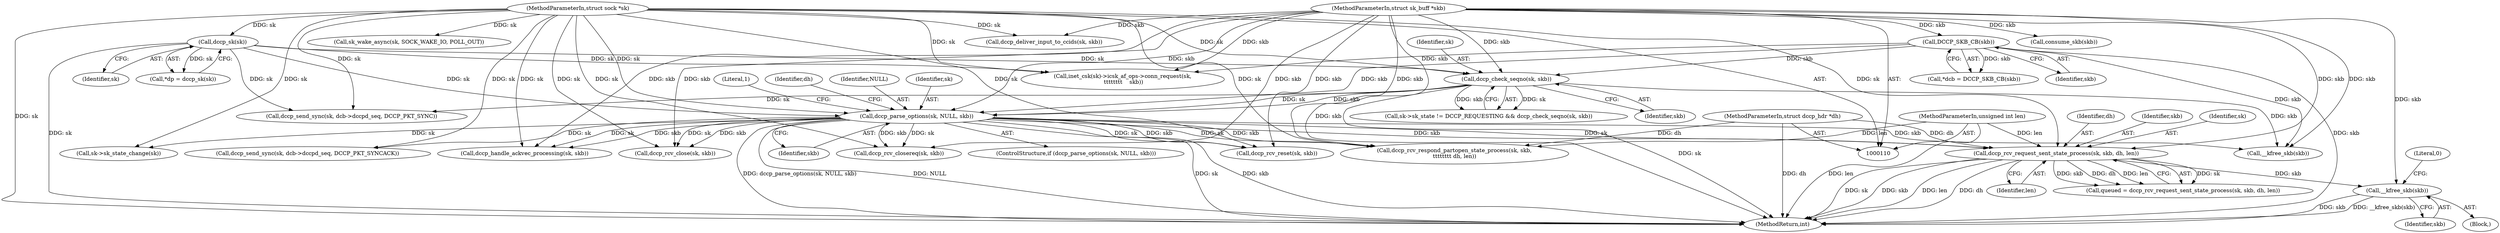 digraph "0_linux_5edabca9d4cff7f1f2b68f0bac55ef99d9798ba4@API" {
"1000314" [label="(Call,__kfree_skb(skb))"];
"1000303" [label="(Call,dccp_rcv_request_sent_state_process(sk, skb, dh, len))"];
"1000247" [label="(Call,dccp_parse_options(sk, NULL, skb))"];
"1000198" [label="(Call,dccp_check_seqno(sk, skb))"];
"1000119" [label="(Call,dccp_sk(sk))"];
"1000111" [label="(MethodParameterIn,struct sock *sk)"];
"1000124" [label="(Call,DCCP_SKB_CB(skb))"];
"1000112" [label="(MethodParameterIn,struct sk_buff *skb)"];
"1000113" [label="(MethodParameterIn,struct dccp_hdr *dh)"];
"1000114" [label="(MethodParameterIn,unsigned int len)"];
"1000200" [label="(Identifier,skb)"];
"1000317" [label="(Literal,0)"];
"1000113" [label="(MethodParameterIn,struct dccp_hdr *dh)"];
"1000322" [label="(Call,dccp_deliver_input_to_ccids(sk, skb))"];
"1000124" [label="(Call,DCCP_SKB_CB(skb))"];
"1000256" [label="(Identifier,dh)"];
"1000198" [label="(Call,dccp_check_seqno(sk, skb))"];
"1000119" [label="(Call,dccp_sk(sk))"];
"1000303" [label="(Call,dccp_rcv_request_sent_state_process(sk, skb, dh, len))"];
"1000383" [label="(MethodReturn,int)"];
"1000319" [label="(Call,dccp_handle_ackvec_processing(sk, skb))"];
"1000246" [label="(ControlStructure,if (dccp_parse_options(sk, NULL, skb)))"];
"1000158" [label="(Call,consume_skb(skb))"];
"1000249" [label="(Identifier,NULL)"];
"1000120" [label="(Identifier,sk)"];
"1000367" [label="(Call,dccp_send_sync(sk, dcb->dccpd_seq, DCCP_PKT_SYNCACK))"];
"1000306" [label="(Identifier,dh)"];
"1000239" [label="(Call,dccp_send_sync(sk, dcb->dccpd_seq, DCCP_PKT_SYNC))"];
"1000305" [label="(Identifier,skb)"];
"1000111" [label="(MethodParameterIn,struct sock *sk)"];
"1000192" [label="(Call,sk->sk_state != DCCP_REQUESTING && dccp_check_seqno(sk, skb))"];
"1000307" [label="(Identifier,len)"];
"1000247" [label="(Call,dccp_parse_options(sk, NULL, skb))"];
"1000117" [label="(Call,*dp = dccp_sk(sk))"];
"1000289" [label="(Call,dccp_rcv_close(sk, skb))"];
"1000353" [label="(Call,sk_wake_async(sk, SOCK_WAKE_IO, POLL_OUT))"];
"1000315" [label="(Identifier,skb)"];
"1000379" [label="(Call,__kfree_skb(skb))"];
"1000260" [label="(Call,dccp_rcv_reset(sk, skb))"];
"1000250" [label="(Identifier,skb)"];
"1000122" [label="(Call,*dcb = DCCP_SKB_CB(skb))"];
"1000301" [label="(Call,queued = dccp_rcv_request_sent_state_process(sk, skb, dh, len))"];
"1000125" [label="(Identifier,skb)"];
"1000248" [label="(Identifier,sk)"];
"1000199" [label="(Identifier,sk)"];
"1000114" [label="(MethodParameterIn,unsigned int len)"];
"1000351" [label="(Call,sk->sk_state_change(sk))"];
"1000112" [label="(MethodParameterIn,struct sk_buff *skb)"];
"1000274" [label="(Call,dccp_rcv_closereq(sk, skb))"];
"1000299" [label="(Block,)"];
"1000314" [label="(Call,__kfree_skb(skb))"];
"1000252" [label="(Literal,1)"];
"1000328" [label="(Call,dccp_rcv_respond_partopen_state_process(sk, skb,\n\t\t\t\t\t\t\t\t dh, len))"];
"1000152" [label="(Call,inet_csk(sk)->icsk_af_ops->conn_request(sk,\n \t\t\t\t\t\t\t\t    skb))"];
"1000304" [label="(Identifier,sk)"];
"1000314" -> "1000299"  [label="AST: "];
"1000314" -> "1000315"  [label="CFG: "];
"1000315" -> "1000314"  [label="AST: "];
"1000317" -> "1000314"  [label="CFG: "];
"1000314" -> "1000383"  [label="DDG: skb"];
"1000314" -> "1000383"  [label="DDG: __kfree_skb(skb)"];
"1000303" -> "1000314"  [label="DDG: skb"];
"1000112" -> "1000314"  [label="DDG: skb"];
"1000303" -> "1000301"  [label="AST: "];
"1000303" -> "1000307"  [label="CFG: "];
"1000304" -> "1000303"  [label="AST: "];
"1000305" -> "1000303"  [label="AST: "];
"1000306" -> "1000303"  [label="AST: "];
"1000307" -> "1000303"  [label="AST: "];
"1000301" -> "1000303"  [label="CFG: "];
"1000303" -> "1000383"  [label="DDG: sk"];
"1000303" -> "1000383"  [label="DDG: skb"];
"1000303" -> "1000383"  [label="DDG: len"];
"1000303" -> "1000383"  [label="DDG: dh"];
"1000303" -> "1000301"  [label="DDG: sk"];
"1000303" -> "1000301"  [label="DDG: skb"];
"1000303" -> "1000301"  [label="DDG: dh"];
"1000303" -> "1000301"  [label="DDG: len"];
"1000247" -> "1000303"  [label="DDG: sk"];
"1000247" -> "1000303"  [label="DDG: skb"];
"1000111" -> "1000303"  [label="DDG: sk"];
"1000112" -> "1000303"  [label="DDG: skb"];
"1000113" -> "1000303"  [label="DDG: dh"];
"1000114" -> "1000303"  [label="DDG: len"];
"1000247" -> "1000246"  [label="AST: "];
"1000247" -> "1000250"  [label="CFG: "];
"1000248" -> "1000247"  [label="AST: "];
"1000249" -> "1000247"  [label="AST: "];
"1000250" -> "1000247"  [label="AST: "];
"1000252" -> "1000247"  [label="CFG: "];
"1000256" -> "1000247"  [label="CFG: "];
"1000247" -> "1000383"  [label="DDG: sk"];
"1000247" -> "1000383"  [label="DDG: skb"];
"1000247" -> "1000383"  [label="DDG: dccp_parse_options(sk, NULL, skb)"];
"1000247" -> "1000383"  [label="DDG: NULL"];
"1000198" -> "1000247"  [label="DDG: sk"];
"1000198" -> "1000247"  [label="DDG: skb"];
"1000119" -> "1000247"  [label="DDG: sk"];
"1000111" -> "1000247"  [label="DDG: sk"];
"1000124" -> "1000247"  [label="DDG: skb"];
"1000112" -> "1000247"  [label="DDG: skb"];
"1000247" -> "1000260"  [label="DDG: sk"];
"1000247" -> "1000260"  [label="DDG: skb"];
"1000247" -> "1000274"  [label="DDG: sk"];
"1000247" -> "1000274"  [label="DDG: skb"];
"1000247" -> "1000289"  [label="DDG: sk"];
"1000247" -> "1000289"  [label="DDG: skb"];
"1000247" -> "1000319"  [label="DDG: sk"];
"1000247" -> "1000319"  [label="DDG: skb"];
"1000247" -> "1000328"  [label="DDG: sk"];
"1000247" -> "1000328"  [label="DDG: skb"];
"1000247" -> "1000351"  [label="DDG: sk"];
"1000247" -> "1000367"  [label="DDG: sk"];
"1000247" -> "1000379"  [label="DDG: skb"];
"1000198" -> "1000192"  [label="AST: "];
"1000198" -> "1000200"  [label="CFG: "];
"1000199" -> "1000198"  [label="AST: "];
"1000200" -> "1000198"  [label="AST: "];
"1000192" -> "1000198"  [label="CFG: "];
"1000198" -> "1000383"  [label="DDG: sk"];
"1000198" -> "1000192"  [label="DDG: sk"];
"1000198" -> "1000192"  [label="DDG: skb"];
"1000119" -> "1000198"  [label="DDG: sk"];
"1000111" -> "1000198"  [label="DDG: sk"];
"1000124" -> "1000198"  [label="DDG: skb"];
"1000112" -> "1000198"  [label="DDG: skb"];
"1000198" -> "1000239"  [label="DDG: sk"];
"1000198" -> "1000379"  [label="DDG: skb"];
"1000119" -> "1000117"  [label="AST: "];
"1000119" -> "1000120"  [label="CFG: "];
"1000120" -> "1000119"  [label="AST: "];
"1000117" -> "1000119"  [label="CFG: "];
"1000119" -> "1000383"  [label="DDG: sk"];
"1000119" -> "1000117"  [label="DDG: sk"];
"1000111" -> "1000119"  [label="DDG: sk"];
"1000119" -> "1000152"  [label="DDG: sk"];
"1000119" -> "1000239"  [label="DDG: sk"];
"1000111" -> "1000110"  [label="AST: "];
"1000111" -> "1000383"  [label="DDG: sk"];
"1000111" -> "1000152"  [label="DDG: sk"];
"1000111" -> "1000239"  [label="DDG: sk"];
"1000111" -> "1000260"  [label="DDG: sk"];
"1000111" -> "1000274"  [label="DDG: sk"];
"1000111" -> "1000289"  [label="DDG: sk"];
"1000111" -> "1000319"  [label="DDG: sk"];
"1000111" -> "1000322"  [label="DDG: sk"];
"1000111" -> "1000328"  [label="DDG: sk"];
"1000111" -> "1000351"  [label="DDG: sk"];
"1000111" -> "1000353"  [label="DDG: sk"];
"1000111" -> "1000367"  [label="DDG: sk"];
"1000124" -> "1000122"  [label="AST: "];
"1000124" -> "1000125"  [label="CFG: "];
"1000125" -> "1000124"  [label="AST: "];
"1000122" -> "1000124"  [label="CFG: "];
"1000124" -> "1000383"  [label="DDG: skb"];
"1000124" -> "1000122"  [label="DDG: skb"];
"1000112" -> "1000124"  [label="DDG: skb"];
"1000124" -> "1000152"  [label="DDG: skb"];
"1000124" -> "1000379"  [label="DDG: skb"];
"1000112" -> "1000110"  [label="AST: "];
"1000112" -> "1000383"  [label="DDG: skb"];
"1000112" -> "1000152"  [label="DDG: skb"];
"1000112" -> "1000158"  [label="DDG: skb"];
"1000112" -> "1000260"  [label="DDG: skb"];
"1000112" -> "1000274"  [label="DDG: skb"];
"1000112" -> "1000289"  [label="DDG: skb"];
"1000112" -> "1000319"  [label="DDG: skb"];
"1000112" -> "1000322"  [label="DDG: skb"];
"1000112" -> "1000328"  [label="DDG: skb"];
"1000112" -> "1000379"  [label="DDG: skb"];
"1000113" -> "1000110"  [label="AST: "];
"1000113" -> "1000383"  [label="DDG: dh"];
"1000113" -> "1000328"  [label="DDG: dh"];
"1000114" -> "1000110"  [label="AST: "];
"1000114" -> "1000383"  [label="DDG: len"];
"1000114" -> "1000328"  [label="DDG: len"];
}
